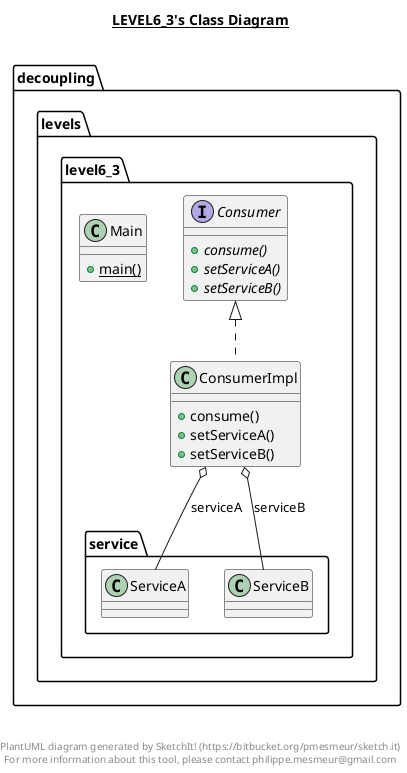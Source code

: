 @startuml

title __LEVEL6_3's Class Diagram__\n

  namespace decoupling.levels.level6_3 {
    interface decoupling.levels.level6_3.Consumer {
        {abstract} + consume()
        {abstract} + setServiceA()
        {abstract} + setServiceB()
    }
  }
  

  namespace decoupling.levels.level6_3 {
    class decoupling.levels.level6_3.ConsumerImpl {
        + consume()
        + setServiceA()
        + setServiceB()
    }
  }
  

  namespace decoupling.levels.level6_3 {
    class decoupling.levels.level6_3.Main {
        {static} + main()
    }
  }
  

  decoupling.levels.level6_3.ConsumerImpl .up.|> decoupling.levels.level6_3.Consumer
  decoupling.levels.level6_3.ConsumerImpl o-- decoupling.levels.level6_3.service.ServiceA : serviceA
  decoupling.levels.level6_3.ConsumerImpl o-- decoupling.levels.level6_3.service.ServiceB : serviceB


right footer


PlantUML diagram generated by SketchIt! (https://bitbucket.org/pmesmeur/sketch.it)
For more information about this tool, please contact philippe.mesmeur@gmail.com
endfooter

@enduml
